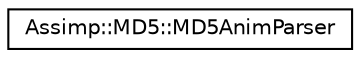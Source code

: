 digraph "Graphical Class Hierarchy"
{
  edge [fontname="Helvetica",fontsize="10",labelfontname="Helvetica",labelfontsize="10"];
  node [fontname="Helvetica",fontsize="10",shape=record];
  rankdir="LR";
  Node1 [label="Assimp::MD5::MD5AnimParser",height=0.2,width=0.4,color="black", fillcolor="white", style="filled",URL="$class_assimp_1_1_m_d5_1_1_m_d5_anim_parser.html"];
}
